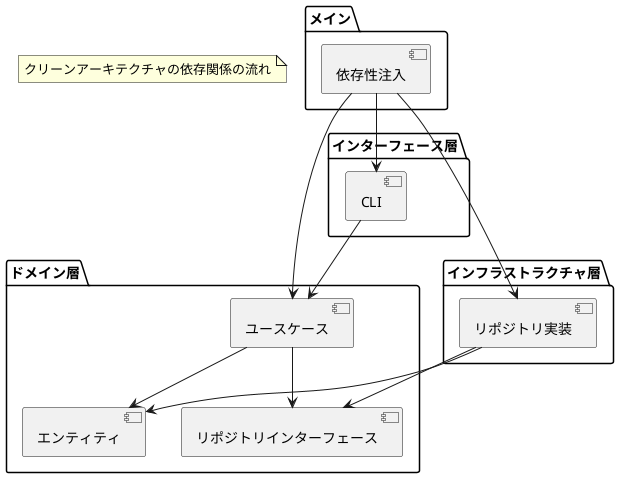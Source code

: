 @startuml
package "メイン" {
  [依存性注入] as Main
}

package "ドメイン層" {
  [エンティティ] as Entity
  [リポジトリインターフェース] as RepoInterface
  [ユースケース] as Usecase
}

package "インフラストラクチャ層" {
  [リポジトリ実装] as RepoImpl
}

package "インターフェース層" {
  [CLI] as CLI
}

Main --> Usecase
Main --> RepoImpl
Main --> CLI

CLI --> Usecase

Usecase --> RepoInterface
Usecase --> Entity

RepoImpl --> RepoInterface
RepoImpl --> Entity

note "クリーンアーキテクチャの依存関係の流れ" as N1
@enduml
